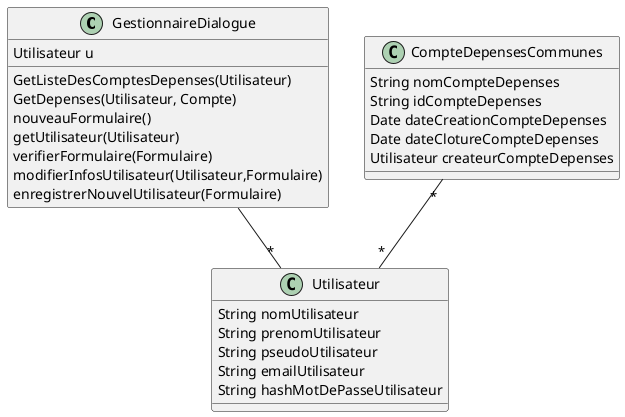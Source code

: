@startuml Classes

	class GestionnaireDialogue {
		GetListeDesComptesDepenses(Utilisateur)
		GetDepenses(Utilisateur, Compte)
	}

	class Utilisateur {
		String nomUtilisateur
		String prenomUtilisateur
		String pseudoUtilisateur
		String emailUtilisateur
		String hashMotDePasseUtilisateur
	}

	class GestionnaireDialogue {
		Utilisateur u
		nouveauFormulaire()
		getUtilisateur(Utilisateur)
		verifierFormulaire(Formulaire)
		modifierInfosUtilisateur(Utilisateur,Formulaire)
		enregistrerNouvelUtilisateur(Formulaire)
	}

	class CompteDepensesCommunes {
		String nomCompteDepenses
		String idCompteDepenses
		Date dateCreationCompteDepenses
		Date dateClotureCompteDepenses
		Utilisateur createurCompteDepenses
	}
	CompteDepensesCommunes "*"--"*" Utilisateur
	GestionnaireDialogue --"*" Utilisateur
	
@enduml